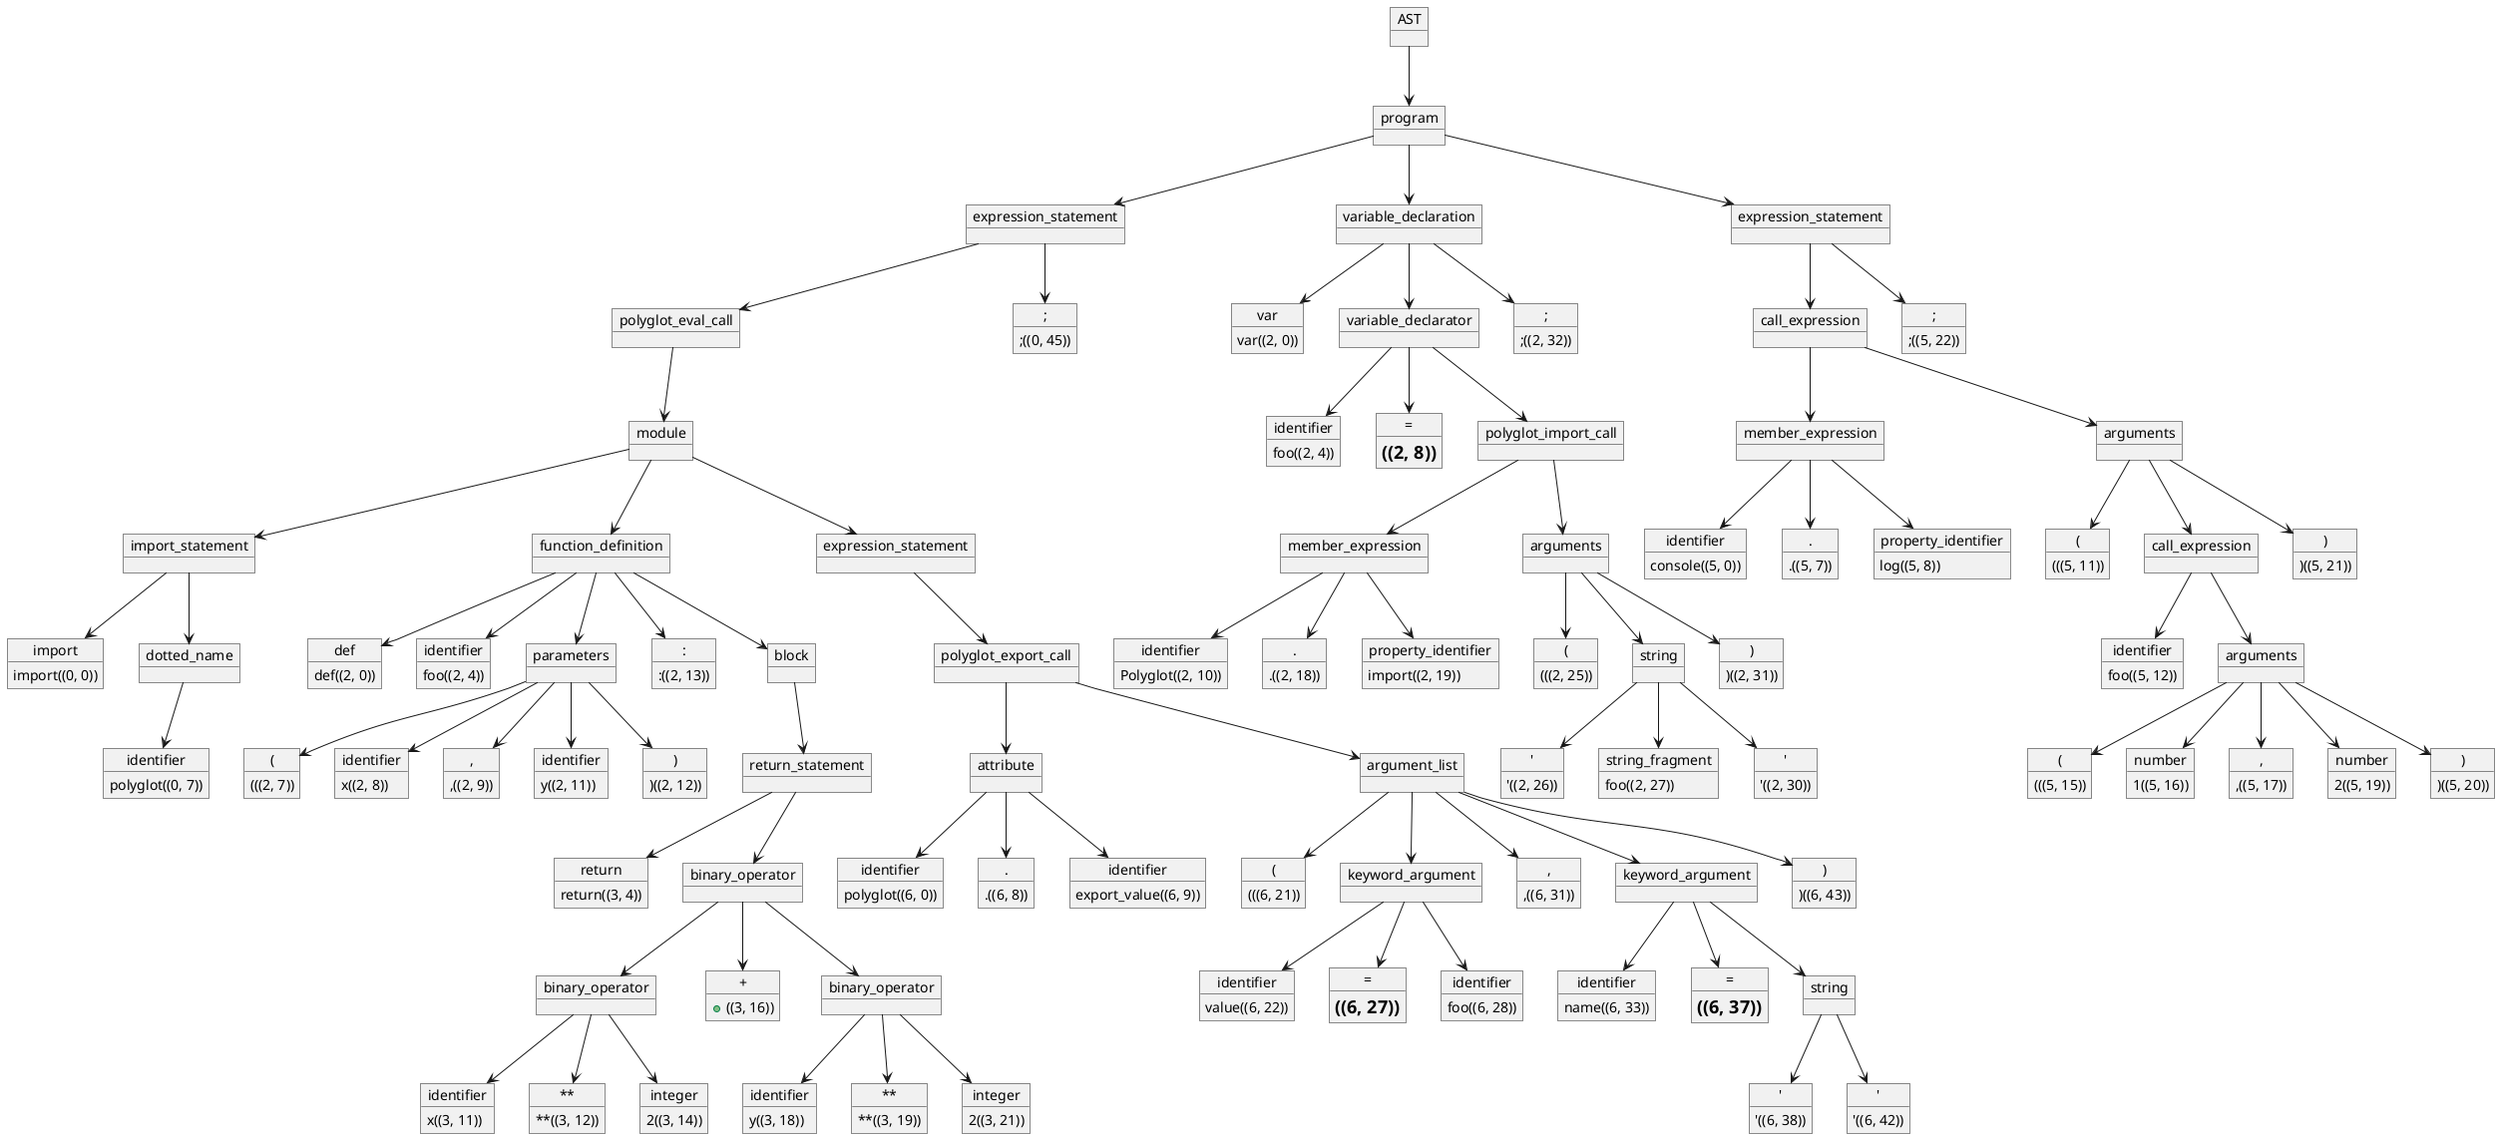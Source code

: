 @startuml
object "AST" as AST
object "program" as program0
AST -down-> program0
object "expression_statement" as expression_statement1
program0 -down-> expression_statement1
object "polyglot_eval_call" as polyglot_eval_call2
expression_statement1 -down-> polyglot_eval_call2
object "module" as module3
polyglot_eval_call2 -down-> module3
object "import_statement" as import_statement4
module3 -down-> import_statement4
object "import" as 5
5 : import((0, 0))
import_statement4 -down-> 5
object "dotted_name" as dotted_name6
import_statement4 -down-> dotted_name6
object "identifier" as 7
7 : polyglot((0, 7))
dotted_name6 -down-> 7
object "function_definition" as function_definition8
module3 -down-> function_definition8
object "def" as 9
9 : def((2, 0))
function_definition8 -down-> 9
object "identifier" as 10
10 : foo((2, 4))
function_definition8 -down-> 10
object "parameters" as parameters11
function_definition8 -down-> parameters11
object "(" as 12
12 : (((2, 7))
parameters11 -down-> 12
object "identifier" as 13
13 : x((2, 8))
parameters11 -down-> 13
object "," as 14
14 : ,((2, 9))
parameters11 -down-> 14
object "identifier" as 15
15 : y((2, 11))
parameters11 -down-> 15
object ")" as 16
16 : )((2, 12))
parameters11 -down-> 16
object ":" as 17
17 : :((2, 13))
function_definition8 -down-> 17
object "block" as block18
function_definition8 -down-> block18
object "return_statement" as return_statement19
block18 -down-> return_statement19
object "return" as 20
20 : return((3, 4))
return_statement19 -down-> 20
object "binary_operator" as binary_operator21
return_statement19 -down-> binary_operator21
object "binary_operator" as binary_operator22
binary_operator21 -down-> binary_operator22
object "identifier" as 23
23 : x((3, 11))
binary_operator22 -down-> 23
object "**" as 24
24 : **((3, 12))
binary_operator22 -down-> 24
object "integer" as 25
25 : 2((3, 14))
binary_operator22 -down-> 25
object "+" as 26
26 : +((3, 16))
binary_operator21 -down-> 26
object "binary_operator" as binary_operator27
binary_operator21 -down-> binary_operator27
object "identifier" as 28
28 : y((3, 18))
binary_operator27 -down-> 28
object "**" as 29
29 : **((3, 19))
binary_operator27 -down-> 29
object "integer" as 30
30 : 2((3, 21))
binary_operator27 -down-> 30
object "expression_statement" as expression_statement31
module3 -down-> expression_statement31
object "polyglot_export_call" as polyglot_export_call32
expression_statement31 -down-> polyglot_export_call32
object "attribute" as attribute33
polyglot_export_call32 -down-> attribute33
object "identifier" as 34
34 : polyglot((6, 0))
attribute33 -down-> 34
object "." as 35
35 : .((6, 8))
attribute33 -down-> 35
object "identifier" as 36
36 : export_value((6, 9))
attribute33 -down-> 36
object "argument_list" as argument_list37
polyglot_export_call32 -down-> argument_list37
object "(" as 38
38 : (((6, 21))
argument_list37 -down-> 38
object "keyword_argument" as keyword_argument39
argument_list37 -down-> keyword_argument39
object "identifier" as 40
40 : value((6, 22))
keyword_argument39 -down-> 40
object "=" as 41
41 : =((6, 27))
keyword_argument39 -down-> 41
object "identifier" as 42
42 : foo((6, 28))
keyword_argument39 -down-> 42
object "," as 43
43 : ,((6, 31))
argument_list37 -down-> 43
object "keyword_argument" as keyword_argument44
argument_list37 -down-> keyword_argument44
object "identifier" as 45
45 : name((6, 33))
keyword_argument44 -down-> 45
object "=" as 46
46 : =((6, 37))
keyword_argument44 -down-> 46
object "string" as string47
keyword_argument44 -down-> string47
object "'" as 48
48 : '((6, 38))
string47 -down-> 48
object "'" as 49
49 : '((6, 42))
string47 -down-> 49
object ")" as 50
50 : )((6, 43))
argument_list37 -down-> 50
object ";" as 51
51 : ;((0, 45))
expression_statement1 -down-> 51
object "variable_declaration" as variable_declaration52
program0 -down-> variable_declaration52
object "var" as 53
53 : var((2, 0))
variable_declaration52 -down-> 53
object "variable_declarator" as variable_declarator54
variable_declaration52 -down-> variable_declarator54
object "identifier" as 55
55 : foo((2, 4))
variable_declarator54 -down-> 55
object "=" as 56
56 : =((2, 8))
variable_declarator54 -down-> 56
object "polyglot_import_call" as polyglot_import_call57
variable_declarator54 -down-> polyglot_import_call57
object "member_expression" as member_expression58
polyglot_import_call57 -down-> member_expression58
object "identifier" as 59
59 : Polyglot((2, 10))
member_expression58 -down-> 59
object "." as 60
60 : .((2, 18))
member_expression58 -down-> 60
object "property_identifier" as 61
61 : import((2, 19))
member_expression58 -down-> 61
object "arguments" as arguments62
polyglot_import_call57 -down-> arguments62
object "(" as 63
63 : (((2, 25))
arguments62 -down-> 63
object "string" as string64
arguments62 -down-> string64
object "'" as 65
65 : '((2, 26))
string64 -down-> 65
object "string_fragment" as 66
66 : foo((2, 27))
string64 -down-> 66
object "'" as 67
67 : '((2, 30))
string64 -down-> 67
object ")" as 68
68 : )((2, 31))
arguments62 -down-> 68
object ";" as 69
69 : ;((2, 32))
variable_declaration52 -down-> 69
object "expression_statement" as expression_statement70
program0 -down-> expression_statement70
object "call_expression" as call_expression71
expression_statement70 -down-> call_expression71
object "member_expression" as member_expression72
call_expression71 -down-> member_expression72
object "identifier" as 73
73 : console((5, 0))
member_expression72 -down-> 73
object "." as 74
74 : .((5, 7))
member_expression72 -down-> 74
object "property_identifier" as 75
75 : log((5, 8))
member_expression72 -down-> 75
object "arguments" as arguments76
call_expression71 -down-> arguments76
object "(" as 77
77 : (((5, 11))
arguments76 -down-> 77
object "call_expression" as call_expression78
arguments76 -down-> call_expression78
object "identifier" as 79
79 : foo((5, 12))
call_expression78 -down-> 79
object "arguments" as arguments80
call_expression78 -down-> arguments80
object "(" as 81
81 : (((5, 15))
arguments80 -down-> 81
object "number" as 82
82 : 1((5, 16))
arguments80 -down-> 82
object "," as 83
83 : ,((5, 17))
arguments80 -down-> 83
object "number" as 84
84 : 2((5, 19))
arguments80 -down-> 84
object ")" as 85
85 : )((5, 20))
arguments80 -down-> 85
object ")" as 86
86 : )((5, 21))
arguments76 -down-> 86
object ";" as 87
87 : ;((5, 22))
expression_statement70 -down-> 87
@enduml